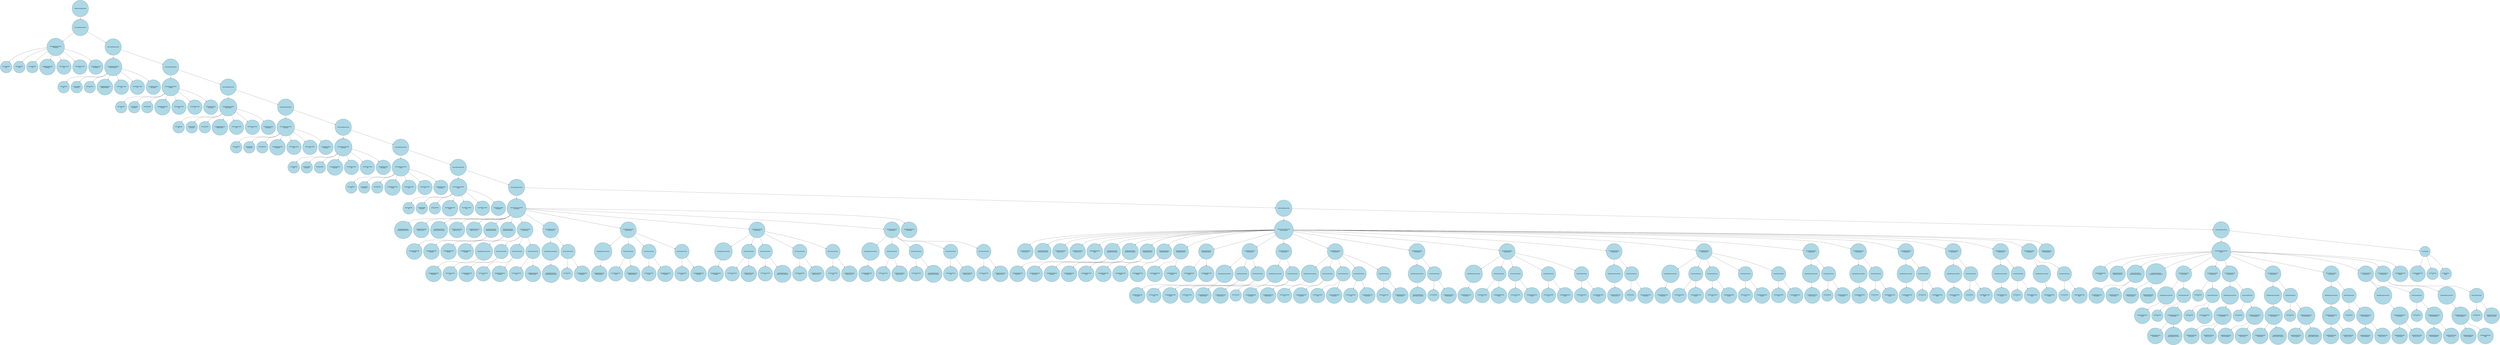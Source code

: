 digraph G {
node [shape=circle, style=filled, fillcolor=lightblue];
  1093292752 [label="DefinitionProgramNode"];
  -1904204523 [label="NetworkDefinitionNode"];
  1093292752 -> -1904204523;
  1580974449 [label="QueueDeclarationNode
ParkingLot"];
  -1904204523 -> 1580974449;
  523445595 [label="IntLiteralNode
300"];
  1580974449 -> 523445595;
  1634508962 [label="IntLiteralNode
100"];
  1580974449 -> 1634508962;
  1674763428 [label="IntLiteralNode
100"];
  1580974449 -> 1674763428;
  -469559445 [label="SingleIdentifierNode
ParkingLot"];
  1580974449 -> -469559445;
  -188139110 [label="NamedMetricNode
mrt"];
  1580974449 -> -188139110;
  -694853066 [label="NamedMetricNode
vrt"];
  1580974449 -> -694853066;
  975861220 [label="NamedMetricNode
throughput"];
  1580974449 -> 975861220;
  2005262408 [label="NetworkDefinitionNode"];
  -1904204523 -> 2005262408;
  356233171 [label="QueueDeclarationNode
BeforeCheckIn"];
  2005262408 -> 356233171;
  1559570995 [label="IntLiteralNode
90"];
  356233171 -> 1559570995;
  -52056958 [label="IntLiteralNode
10222220"];
  356233171 -> -52056958;
  1216153034 [label="IntLiteralNode
2"];
  356233171 -> 1216153034;
  -87835231 [label="SingleIdentifierNode
BeforeCheckIn"];
  356233171 -> -87835231;
  -1112510505 [label="NamedMetricNode
mrt"];
  356233171 -> -1112510505;
  -472058700 [label="NamedMetricNode
vrt"];
  356233171 -> -472058700;
  -95439039 [label="NamedMetricNode
throughput"];
  356233171 -> -95439039;
  1386839556 [label="NetworkDefinitionNode"];
  2005262408 -> 1386839556;
  -1091110150 [label="QueueDeclarationNode
CheckIn"];
  1386839556 -> -1091110150;
  -234310658 [label="IntLiteralNode
20"];
  -1091110150 -> -234310658;
  1416079629 [label="IntLiteralNode
10222220"];
  -1091110150 -> 1416079629;
  1866417490 [label="IntLiteralNode
1"];
  -1091110150 -> 1866417490;
  -820510846 [label="SingleIdentifierNode
CheckIn"];
  -1091110150 -> -820510846;
  1708374269 [label="NamedMetricNode
mrt"];
  -1091110150 -> 1708374269;
  1723134151 [label="NamedMetricNode
vrt"];
  -1091110150 -> 1723134151;
  1267333961 [label="NamedMetricNode
throughput"];
  -1091110150 -> 1267333961;
  1352251184 [label="NetworkDefinitionNode"];
  1386839556 -> 1352251184;
  -1016476896 [label="QueueDeclarationNode
AfterCheckIn"];
  1352251184 -> -1016476896;
  -486056999 [label="IntLiteralNode
90"];
  -1016476896 -> -486056999;
  10618205 [label="IntLiteralNode
10222220"];
  -1016476896 -> 10618205;
  163977994 [label="IntLiteralNode
4"];
  -1016476896 -> 163977994;
  541932368 [label="SingleIdentifierNode
AfterCheckIn"];
  -1016476896 -> 541932368;
  931431869 [label="NamedMetricNode
mrt"];
  -1016476896 -> 931431869;
  166755681 [label="NamedMetricNode
vrt"];
  -1016476896 -> 166755681;
  -798191022 [label="NamedMetricNode
throughput"];
  -1016476896 -> -798191022;
  1227771347 [label="NetworkDefinitionNode"];
  1352251184 -> 1227771347;
  -498880826 [label="QueueDeclarationNode
SecurityA"];
  1227771347 -> -498880826;
  -637200804 [label="IntLiteralNode
120"];
  -498880826 -> -637200804;
  -816917218 [label="IntLiteralNode
10222220"];
  -498880826 -> -816917218;
  -198327464 [label="IntLiteralNode
1"];
  -498880826 -> -198327464;
  -1989818084 [label="SingleIdentifierNode
SecurityA"];
  -498880826 -> -1989818084;
  -1090769612 [label="NamedMetricNode
mrt"];
  -498880826 -> -1090769612;
  -1436019546 [label="NamedMetricNode
vrt"];
  -498880826 -> -1436019546;
  -528682512 [label="NamedMetricNode
throughput"];
  -498880826 -> -528682512;
  2141460819 [label="NetworkDefinitionNode"];
  1227771347 -> 2141460819;
  -1188518544 [label="QueueDeclarationNode
SecurityB"];
  2141460819 -> -1188518544;
  1202381003 [label="IntLiteralNode
240"];
  -1188518544 -> 1202381003;
  -709252551 [label="IntLiteralNode
10222220"];
  -1188518544 -> -709252551;
  -479629726 [label="IntLiteralNode
1"];
  -1188518544 -> -479629726;
  522340870 [label="SingleIdentifierNode
SecurityB"];
  -1188518544 -> 522340870;
  1583548899 [label="NamedMetricNode
mrt"];
  -1188518544 -> 1583548899;
  1039215728 [label="NamedMetricNode
vrt"];
  -1188518544 -> 1039215728;
  1061893766 [label="NamedMetricNode
throughput"];
  -1188518544 -> 1061893766;
  1892163638 [label="NetworkDefinitionNode"];
  2141460819 -> 1892163638;
  -715024990 [label="QueueDeclarationNode
GateA"];
  1892163638 -> -715024990;
  -2098409532 [label="IntLiteralNode
10"];
  -715024990 -> -2098409532;
  -997542042 [label="IntLiteralNode
10222220"];
  -715024990 -> -997542042;
  -257171311 [label="IntLiteralNode
1"];
  -715024990 -> -257171311;
  -179828324 [label="SingleIdentifierNode
GateA"];
  -715024990 -> -179828324;
  1846908253 [label="NamedMetricNode
mrt"];
  -715024990 -> 1846908253;
  -493556097 [label="NamedMetricNode
vrt"];
  -715024990 -> -493556097;
  -185967568 [label="NamedMetricNode
throughput"];
  -715024990 -> -185967568;
  -291206172 [label="NetworkDefinitionNode"];
  1892163638 -> -291206172;
  27379713 [label="QueueDeclarationNode
GateB"];
  -291206172 -> 27379713;
  -1369312634 [label="IntLiteralNode
30"];
  27379713 -> -1369312634;
  164854390 [label="IntLiteralNode
10222220"];
  27379713 -> 164854390;
  -1973498787 [label="IntLiteralNode
1"];
  27379713 -> -1973498787;
  2096003148 [label="SingleIdentifierNode
GateB"];
  27379713 -> 2096003148;
  2026001276 [label="NamedMetricNode
mrt"];
  27379713 -> 2026001276;
  -584385500 [label="NamedMetricNode
vrt"];
  27379713 -> -584385500;
  167356608 [label="NamedMetricNode
throughput"];
  27379713 -> 167356608;
  114349002 [label="NetworkDefinitionNode"];
  -291206172 -> 114349002;
  2037860522 [label="NetworkDeclarationNode
ArrivalArea"];
  114349002 -> 2037860522;
  -582118752 [label="SingleIdentifierNode
main_parking_entrance"];
  2037860522 -> -582118752;
  475749273 [label="SingleIdentifierNode
path_to_sec_b"];
  2037860522 -> 475749273;
  -1252186682 [label="SingleIdentifierNode
path_to_after_check_in"];
  2037860522 -> -1252186682;
  -104402330 [label="SingleIdentifierNode
path_to_sec_a1"];
  2037860522 -> -104402330;
  1800953170 [label="SingleIdentifierNode
path_to_sec_a2"];
  2037860522 -> 1800953170;
  -600334827 [label="InstanceDeclaration
Identifier(CheckInA)"];
  2037860522 -> -600334827;
  356238324 [label="SingleIdentifierNode
CheckIn"];
  -600334827 -> 356238324;
  983248037 [label="SingleIdentifierNode
CheckInA"];
  -600334827 -> 983248037;
  436402077 [label="InstanceDeclaration
Identifier(CheckInB)"];
  2037860522 -> 436402077;
  208104581 [label="SingleIdentifierNode
CheckIn"];
  436402077 -> 208104581;
  298098205 [label="SingleIdentifierNode
CheckInB"];
  436402077 -> 298098205;
  403052521 [label="RouteDefinitionNode
3 destinations"];
  2037860522 -> 403052521;
  -238708963 [label="IdentifierExpressionNode"];
  403052521 -> -238708963;
  362131346 [label="SingleIdentifierNode
ParkingLot"];
  -238708963 -> 362131346;
  -714035318 [label="RouteValuePairNode"];
  403052521 -> -714035318;
  793421316 [label="DoubleLiteralNode
0.49"];
  -714035318 -> 793421316;
  1200662583 [label="SingleIdentifierNode
CheckInA"];
  -714035318 -> 1200662583;
  -593484484 [label="RouteValuePairNode"];
  403052521 -> -593484484;
  568466553 [label="DoubleLiteralNode
0.49"];
  -593484484 -> 568466553;
  -661624181 [label="SingleIdentifierNode
CheckInB"];
  -593484484 -> -661624181;
  29679663 [label="RouteValuePairNode"];
  403052521 -> 29679663;
  -2130506473 [label="DoubleLiteralNode
0.02"];
  29679663 -> -2130506473;
  850955828 [label="SingleIdentifierNode
BeforeCheckIn"];
  29679663 -> 850955828;
  -569370962 [label="RouteDefinitionNode
1 destinations"];
  2037860522 -> -569370962;
  -1967614699 [label="IdentifierExpressionNode"];
  -569370962 -> -1967614699;
  1905686063 [label="SingleIdentifierNode
main_parking_entrance"];
  -1967614699 -> 1905686063;
  -416419581 [label="RouteValuePairNode"];
  -569370962 -> -416419581;
  774697584 [label="IntLiteralNode
1"];
  -416419581 -> 774697584;
  -1750124636 [label="SingleIdentifierNode
ParkingLot"];
  -416419581 -> -1750124636;
  1034278419 [label="RouteDefinitionNode
3 destinations"];
  2037860522 -> 1034278419;
  -949178228 [label="IdentifierExpressionNode"];
  1034278419 -> -949178228;
  1155312701 [label="SingleIdentifierNode
BeforeCheckIn"];
  -949178228 -> 1155312701;
  -1349351950 [label="RouteValuePairNode"];
  1034278419 -> -1349351950;
  602891124 [label="DoubleLiteralNode
0.005"];
  -1349351950 -> 602891124;
  1335434192 [label="SingleIdentifierNode
BeforeCheckIn"];
  -1349351950 -> 1335434192;
  -1618124663 [label="RouteValuePairNode"];
  1034278419 -> -1618124663;
  1438541753 [label="DoubleLiteralNode
0.4975"];
  -1618124663 -> 1438541753;
  -1531948578 [label="SingleIdentifierNode
CheckInA"];
  -1618124663 -> -1531948578;
  -150368747 [label="RouteValuePairNode"];
  1034278419 -> -150368747;
  901367867 [label="DoubleLiteralNode
0.4975"];
  -150368747 -> 901367867;
  1547366241 [label="SingleIdentifierNode
CheckInB"];
  -150368747 -> 1547366241;
  -721174210 [label="RouteDefinitionNode
4 destinations"];
  2037860522 -> -721174210;
  1162185218 [label="IdentifierExpressionNode"];
  -721174210 -> 1162185218;
  -1833837771 [label="SingleIdentifierNode
CheckInA"];
  1162185218 -> -1833837771;
  -948449921 [label="RouteValuePairNode"];
  -721174210 -> -948449921;
  1359232395 [label="DoubleLiteralNode
0.2"];
  -948449921 -> 1359232395;
  -1240007237 [label="SingleIdentifierNode
path_to_sec_b"];
  -948449921 -> -1240007237;
  985740922 [label="RouteValuePairNode"];
  -721174210 -> 985740922;
  1809451109 [label="DoubleLiteralNode
0.1"];
  985740922 -> 1809451109;
  266367727 [label="SingleIdentifierNode
path_to_after_check_in"];
  985740922 -> 266367727;
  -409088090 [label="RouteValuePairNode"];
  -721174210 -> -409088090;
  -590158616 [label="DoubleLiteralNode
0.35"];
  -409088090 -> -590158616;
  -2008674155 [label="SingleIdentifierNode
path_to_sec_a1"];
  -409088090 -> -2008674155;
  -1854825772 [label="RouteValuePairNode"];
  -721174210 -> -1854825772;
  -106796318 [label="DoubleLiteralNode
0.35"];
  -1854825772 -> -106796318;
  -1650448492 [label="SingleIdentifierNode
path_to_sec_a2"];
  -1854825772 -> -1650448492;
  285428410 [label="RouteDefinitionNode
4 destinations"];
  2037860522 -> 285428410;
  -1141731324 [label="IdentifierExpressionNode"];
  285428410 -> -1141731324;
  -1691003437 [label="SingleIdentifierNode
CheckInB"];
  -1141731324 -> -1691003437;
  -1304046279 [label="RouteValuePairNode"];
  285428410 -> -1304046279;
  -427644427 [label="DoubleLiteralNode
0.2"];
  -1304046279 -> -427644427;
  -174466389 [label="SingleIdentifierNode
path_to_sec_b"];
  -1304046279 -> -174466389;
  -1719636446 [label="RouteValuePairNode"];
  285428410 -> -1719636446;
  -1451413564 [label="DoubleLiteralNode
0.1"];
  -1719636446 -> -1451413564;
  -1977371334 [label="SingleIdentifierNode
path_to_after_check_in"];
  -1719636446 -> -1977371334;
  -1524361616 [label="RouteValuePairNode"];
  285428410 -> -1524361616;
  -1297582574 [label="DoubleLiteralNode
0.35"];
  -1524361616 -> -1297582574;
  174813535 [label="SingleIdentifierNode
path_to_sec_a1"];
  -1524361616 -> 174813535;
  -597708931 [label="RouteValuePairNode"];
  285428410 -> -597708931;
  -259914799 [label="DoubleLiteralNode
0.35"];
  -597708931 -> -259914799;
  -1062722743 [label="SingleIdentifierNode
path_to_sec_a2"];
  -597708931 -> -1062722743;
  1500143621 [label="SingleIdentifierNode
ArrivalArea"];
  2037860522 -> 1500143621;
  -1497155971 [label="NetworkDefinitionNode"];
  114349002 -> -1497155971;
  -1215141543 [label="NetworkDeclarationNode
ProcessingArea"];
  -1497155971 -> -1215141543;
  828996188 [label="SingleIdentifierNode
arrival_sec_b"];
  -1215141543 -> 828996188;
  -359095174 [label="SingleIdentifierNode
arrival_after_check_in"];
  -1215141543 -> -359095174;
  -1396383796 [label="SingleIdentifierNode
arrival_sec_a1"];
  -1215141543 -> -1396383796;
  -1759671718 [label="SingleIdentifierNode
arrival_sec_a2"];
  -1215141543 -> -1759671718;
  1955807000 [label="SingleIdentifierNode
flight"];
  -1215141543 -> 1955807000;
  755906507 [label="InstanceDeclaration
Identifier(SecurityA1)"];
  -1215141543 -> 755906507;
  461740769 [label="SingleIdentifierNode
SecurityA"];
  755906507 -> 461740769;
  -1556762717 [label="SingleIdentifierNode
SecurityA1"];
  755906507 -> -1556762717;
  778010950 [label="InstanceDeclaration
Identifier(SecurityA2)"];
  -1215141543 -> 778010950;
  580374537 [label="SingleIdentifierNode
SecurityA"];
  778010950 -> 580374537;
  -560833606 [label="SingleIdentifierNode
SecurityA2"];
  778010950 -> -560833606;
  1974769751 [label="InstanceDeclaration
Identifier(GateA1)"];
  -1215141543 -> 1974769751;
  -438917613 [label="SingleIdentifierNode
GateA"];
  1974769751 -> -438917613;
  -1356808907 [label="SingleIdentifierNode
GateA1"];
  1974769751 -> -1356808907;
  -1526627033 [label="InstanceDeclaration
Identifier(GateA2)"];
  -1215141543 -> -1526627033;
  -383935034 [label="SingleIdentifierNode
GateA"];
  -1526627033 -> -383935034;
  316636590 [label="SingleIdentifierNode
GateA2"];
  -1526627033 -> 316636590;
  -1557311489 [label="InstanceDeclaration
Identifier(GateA3)"];
  -1215141543 -> -1557311489;
  1178709349 [label="SingleIdentifierNode
GateA"];
  -1557311489 -> 1178709349;
  1422598796 [label="SingleIdentifierNode
GateA3"];
  -1557311489 -> 1422598796;
  -1252841875 [label="InstanceDeclaration
Identifier(GateA4)"];
  -1215141543 -> -1252841875;
  -1962780312 [label="SingleIdentifierNode
GateA"];
  -1252841875 -> -1962780312;
  -2068458331 [label="SingleIdentifierNode
GateA4"];
  -1252841875 -> -2068458331;
  -1596657889 [label="RouteDefinitionNode
2 destinations"];
  -1215141543 -> -1596657889;
  -1574701193 [label="IdentifierExpressionNode"];
  -1596657889 -> -1574701193;
  -2091723605 [label="SingleIdentifierNode
SecurityB"];
  -1574701193 -> -2091723605;
  67858799 [label="RouteValuePairNode"];
  -1596657889 -> 67858799;
  692105323 [label="DoubleLiteralNode
0.99"];
  67858799 -> 692105323;
  738896226 [label="SingleIdentifierNode
GateB"];
  67858799 -> 738896226;
  1652440550 [label="RouteValuePairNode"];
  -1596657889 -> 1652440550;
  182094458 [label="DoubleLiteralNode
0.01"];
  1652440550 -> 182094458;
  1471504081 [label="SingleIdentifierNode
AfterCheckIn"];
  1652440550 -> 1471504081;
  90171103 [label="RouteDefinitionNode
1 destinations"];
  -1215141543 -> 90171103;
  1385372677 [label="IdentifierExpressionNode"];
  90171103 -> 1385372677;
  -1703732060 [label="SingleIdentifierNode
arrival_sec_b"];
  1385372677 -> -1703732060;
  -1852716716 [label="RouteValuePairNode"];
  90171103 -> -1852716716;
  -410675995 [label="IntLiteralNode
1"];
  -1852716716 -> -410675995;
  127728937 [label="SingleIdentifierNode
SecurityB"];
  -1852716716 -> 127728937;
  632548332 [label="RouteDefinitionNode
4 destinations"];
  -1215141543 -> 632548332;
  866191263 [label="IdentifierExpressionNode"];
  632548332 -> 866191263;
  631404640 [label="SingleIdentifierNode
AfterCheckIn"];
  866191263 -> 631404640;
  -506291575 [label="RouteValuePairNode"];
  632548332 -> -506291575;
  1417435908 [label="DoubleLiteralNode
0.22"];
  -506291575 -> 1417435908;
  -2062381309 [label="SingleIdentifierNode
SecurityB"];
  -506291575 -> -2062381309;
  396897524 [label="RouteValuePairNode"];
  632548332 -> 396897524;
  957238421 [label="DoubleLiteralNode
0.38"];
  396897524 -> 957238421;
  1074634624 [label="SingleIdentifierNode
SecurityA1"];
  396897524 -> 1074634624;
  -882630433 [label="RouteValuePairNode"];
  632548332 -> -882630433;
  1763544108 [label="DoubleLiteralNode
0.38"];
  -882630433 -> 1763544108;
  36846285 [label="SingleIdentifierNode
SecurityA2"];
  -882630433 -> 36846285;
  -160379403 [label="RouteValuePairNode"];
  632548332 -> -160379403;
  1783308822 [label="DoubleLiteralNode
0.02"];
  -160379403 -> 1783308822;
  2125408551 [label="SingleIdentifierNode
AfterCheckIn"];
  -160379403 -> 2125408551;
  2015257839 [label="RouteDefinitionNode
1 destinations"];
  -1215141543 -> 2015257839;
  498503622 [label="IdentifierExpressionNode"];
  2015257839 -> 498503622;
  1391769072 [label="SingleIdentifierNode
arrival_after_check_in"];
  498503622 -> 1391769072;
  -1627518584 [label="RouteValuePairNode"];
  2015257839 -> -1627518584;
  -767857881 [label="IntLiteralNode
1"];
  -1627518584 -> -767857881;
  1252544171 [label="SingleIdentifierNode
AfterCheckIn"];
  -1627518584 -> 1252544171;
  -1004761641 [label="RouteDefinitionNode
4 destinations"];
  -1215141543 -> -1004761641;
  -1142772753 [label="IdentifierExpressionNode"];
  -1004761641 -> -1142772753;
  -1804682342 [label="SingleIdentifierNode
SecurityA1"];
  -1142772753 -> -1804682342;
  1862492212 [label="RouteValuePairNode"];
  -1004761641 -> 1862492212;
  -1670762416 [label="DoubleLiteralNode
0.25"];
  1862492212 -> -1670762416;
  -1258077207 [label="SingleIdentifierNode
GateA1"];
  1862492212 -> -1258077207;
  697869645 [label="RouteValuePairNode"];
  -1004761641 -> 697869645;
  -163921654 [label="DoubleLiteralNode
0.25"];
  697869645 -> -163921654;
  116362390 [label="SingleIdentifierNode
GateA2"];
  697869645 -> 116362390;
  1466124436 [label="RouteValuePairNode"];
  -1004761641 -> 1466124436;
  -1272741897 [label="DoubleLiteralNode
0.25"];
  1466124436 -> -1272741897;
  1282325800 [label="SingleIdentifierNode
GateA3"];
  1466124436 -> 1282325800;
  -1609094635 [label="RouteValuePairNode"];
  -1004761641 -> -1609094635;
  1978491668 [label="DoubleLiteralNode
0.25"];
  -1609094635 -> 1978491668;
  -896373539 [label="SingleIdentifierNode
GateA4"];
  -1609094635 -> -896373539;
  -2096937273 [label="RouteDefinitionNode
1 destinations"];
  -1215141543 -> -2096937273;
  -1619414130 [label="IdentifierExpressionNode"];
  -2096937273 -> -1619414130;
  357715725 [label="SingleIdentifierNode
arrival_sec_a1"];
  -1619414130 -> 357715725;
  2075725432 [label="RouteValuePairNode"];
  -2096937273 -> 2075725432;
  990332477 [label="IntLiteralNode
1"];
  2075725432 -> 990332477;
  -1669013856 [label="SingleIdentifierNode
SecurityA1"];
  2075725432 -> -1669013856;
  -1817504782 [label="RouteDefinitionNode
4 destinations"];
  -1215141543 -> -1817504782;
  -997329402 [label="IdentifierExpressionNode"];
  -1817504782 -> -997329402;
  -694408590 [label="SingleIdentifierNode
SecurityA2"];
  -997329402 -> -694408590;
  -377646874 [label="RouteValuePairNode"];
  -1817504782 -> -377646874;
  -38897127 [label="DoubleLiteralNode
0.25"];
  -377646874 -> -38897127;
  -1647727706 [label="SingleIdentifierNode
GateA1"];
  -377646874 -> -1647727706;
  1734360457 [label="RouteValuePairNode"];
  -1817504782 -> 1734360457;
  2035349515 [label="DoubleLiteralNode
0.25"];
  1734360457 -> 2035349515;
  1803753103 [label="SingleIdentifierNode
GateA2"];
  1734360457 -> 1803753103;
  -425705912 [label="RouteValuePairNode"];
  -1817504782 -> -425705912;
  212118522 [label="DoubleLiteralNode
0.25"];
  -425705912 -> 212118522;
  -2033421186 [label="SingleIdentifierNode
GateA3"];
  -425705912 -> -2033421186;
  61298530 [label="RouteValuePairNode"];
  -1817504782 -> 61298530;
  629613280 [label="DoubleLiteralNode
0.25"];
  61298530 -> 629613280;
  -1945450988 [label="SingleIdentifierNode
GateA4"];
  61298530 -> -1945450988;
  1332605890 [label="RouteDefinitionNode
1 destinations"];
  -1215141543 -> 1332605890;
  -96946254 [label="IdentifierExpressionNode"];
  1332605890 -> -96946254;
  457430930 [label="SingleIdentifierNode
arrival_sec_a2"];
  -96946254 -> 457430930;
  451209046 [label="RouteValuePairNode"];
  1332605890 -> 451209046;
  813282934 [label="IntLiteralNode
1"];
  451209046 -> 813282934;
  -26799706 [label="SingleIdentifierNode
SecurityA2"];
  451209046 -> -26799706;
  1393429020 [label="RouteDefinitionNode
1 destinations"];
  -1215141543 -> 1393429020;
  -721458076 [label="IdentifierExpressionNode"];
  1393429020 -> -721458076;
  -396881345 [label="SingleIdentifierNode
GateB"];
  -721458076 -> -396881345;
  1527689544 [label="RouteValuePairNode"];
  1393429020 -> 1527689544;
  949945149 [label="IntLiteralNode
1"];
  1527689544 -> 949945149;
  756423585 [label="SingleIdentifierNode
flight"];
  1527689544 -> 756423585;
  139575048 [label="RouteDefinitionNode
1 destinations"];
  -1215141543 -> 139575048;
  1733519029 [label="IdentifierExpressionNode"];
  139575048 -> 1733519029;
  -547406158 [label="SingleIdentifierNode
GateA1"];
  1733519029 -> -547406158;
  -1664861801 [label="RouteValuePairNode"];
  139575048 -> -1664861801;
  1252366669 [label="IntLiteralNode
1"];
  -1664861801 -> 1252366669;
  -212884798 [label="SingleIdentifierNode
flight"];
  -1664861801 -> -212884798;
  1679677537 [label="RouteDefinitionNode
1 destinations"];
  -1215141543 -> 1679677537;
  -121602367 [label="IdentifierExpressionNode"];
  1679677537 -> -121602367;
  -1895119422 [label="SingleIdentifierNode
GateA2"];
  -121602367 -> -1895119422;
  -358512294 [label="RouteValuePairNode"];
  1679677537 -> -358512294;
  500235850 [label="IntLiteralNode
1"];
  -358512294 -> 500235850;
  -487789504 [label="SingleIdentifierNode
flight"];
  -358512294 -> -487789504;
  -1521658054 [label="RouteDefinitionNode
1 destinations"];
  -1215141543 -> -1521658054;
  1622916153 [label="IdentifierExpressionNode"];
  -1521658054 -> 1622916153;
  -149083039 [label="SingleIdentifierNode
GateA3"];
  1622916153 -> -149083039;
  -927594769 [label="RouteValuePairNode"];
  -1521658054 -> -927594769;
  698999127 [label="IntLiteralNode
1"];
  -927594769 -> 698999127;
  -1655841267 [label="SingleIdentifierNode
flight"];
  -927594769 -> -1655841267;
  -1823478530 [label="RouteDefinitionNode
1 destinations"];
  -1215141543 -> -1823478530;
  -547905865 [label="IdentifierExpressionNode"];
  -1823478530 -> -547905865;
  -2043635068 [label="SingleIdentifierNode
GateA4"];
  -547905865 -> -2043635068;
  -406743409 [label="RouteValuePairNode"];
  -1823478530 -> -406743409;
  250790069 [label="IntLiteralNode
1"];
  -406743409 -> 250790069;
  -1807682255 [label="SingleIdentifierNode
flight"];
  -406743409 -> -1807682255;
  -1636945746 [label="SingleIdentifierNode
ProcessingArea"];
  -1215141543 -> -1636945746;
  1914277844 [label="NetworkDefinitionNode"];
  -1497155971 -> 1914277844;
  1357437574 [label="NetworkDeclarationNode
Airport"];
  1914277844 -> 1357437574;
  -871603518 [label="SingleIdentifierNode
arrival"];
  1357437574 -> -871603518;
  -431815764 [label="SingleIdentifierNode
plane_go_zumzum"];
  1357437574 -> -431815764;
  -1966876598 [label="InstanceDeclaration
Identifier(ArrivalArea1)"];
  1357437574 -> -1966876598;
  1482461838 [label="SingleIdentifierNode
ArrivalArea"];
  -1966876598 -> 1482461838;
  1692594163 [label="SingleIdentifierNode
ArrivalArea1"];
  -1966876598 -> 1692594163;
  268787607 [label="InstanceDeclaration
Identifier(ProcessingArea1)"];
  1357437574 -> 268787607;
  -1892457626 [label="SingleIdentifierNode
ProcessingArea"];
  268787607 -> -1892457626;
  -26777058 [label="SingleIdentifierNode
ProcessingArea1"];
  268787607 -> -26777058;
  1259075660 [label="RouteDefinitionNode
1 destinations"];
  1357437574 -> 1259075660;
  -255994526 [label="IdentifierExpressionNode"];
  1259075660 -> -255994526;
  -756167173 [label="SingleIdentifierNode
arrival"];
  -255994526 -> -756167173;
  1609061618 [label="RouteValuePairNode"];
  1259075660 -> 1609061618;
  -1822041278 [label="IntLiteralNode
1"];
  1609061618 -> -1822041278;
  -1601473042 [label="QualifiedIdentifierNode
ArrivalArea1"];
  1609061618 -> -1601473042;
  1649850164 [label="SingleIdentifierNode
ArrivalArea1"];
  -1601473042 -> 1649850164;
  -889104954 [label="SingleIdentifierNode
main_parking_entrance"];
  -1601473042 -> -889104954;
  -950723622 [label="RouteDefinitionNode
1 destinations"];
  1357437574 -> -950723622;
  706472909 [label="IntLiteralNode
10"];
  -950723622 -> 706472909;
  -1943654737 [label="RouteValuePairNode"];
  -950723622 -> -1943654737;
  1582937325 [label="IntLiteralNode
1"];
  -1943654737 -> 1582937325;
  721596578 [label="SingleIdentifierNode
arrival"];
  -1943654737 -> 721596578;
  29284291 [label="RouteDefinitionNode
1 destinations"];
  1357437574 -> 29284291;
  -914571141 [label="IdentifierExpressionNode"];
  29284291 -> -914571141;
  -1783230614 [label="QualifiedIdentifierNode
ArrivalArea1"];
  -914571141 -> -1783230614;
  1855240484 [label="SingleIdentifierNode
ArrivalArea1"];
  -1783230614 -> 1855240484;
  626211800 [label="SingleIdentifierNode
path_to_sec_b"];
  -1783230614 -> 626211800;
  -509997099 [label="RouteValuePairNode"];
  29284291 -> -509997099;
  -1464795981 [label="IntLiteralNode
1"];
  -509997099 -> -1464795981;
  1390009129 [label="QualifiedIdentifierNode
ProcessingArea1"];
  -509997099 -> 1390009129;
  -2019393767 [label="SingleIdentifierNode
ProcessingArea1"];
  1390009129 -> -2019393767;
  1090489606 [label="SingleIdentifierNode
arrival_sec_b"];
  1390009129 -> 1090489606;
  -628694054 [label="RouteDefinitionNode
1 destinations"];
  1357437574 -> -628694054;
  -2029423487 [label="IdentifierExpressionNode"];
  -628694054 -> -2029423487;
  1512500456 [label="QualifiedIdentifierNode
ArrivalArea1"];
  -2029423487 -> 1512500456;
  -1396129009 [label="SingleIdentifierNode
ArrivalArea1"];
  1512500456 -> -1396129009;
  627455828 [label="SingleIdentifierNode
path_to_after_check_in"];
  1512500456 -> 627455828;
  1832375842 [label="RouteValuePairNode"];
  -628694054 -> 1832375842;
  1847810112 [label="IntLiteralNode
1"];
  1832375842 -> 1847810112;
  192327539 [label="QualifiedIdentifierNode
ProcessingArea1"];
  1832375842 -> 192327539;
  1555162541 [label="SingleIdentifierNode
ProcessingArea1"];
  192327539 -> 1555162541;
  375414270 [label="SingleIdentifierNode
arrival_after_check_in"];
  192327539 -> 375414270;
  1612853073 [label="RouteDefinitionNode
1 destinations"];
  1357437574 -> 1612853073;
  1517292790 [label="IdentifierExpressionNode"];
  1612853073 -> 1517292790;
  1287255199 [label="QualifiedIdentifierNode
ArrivalArea1"];
  1517292790 -> 1287255199;
  696042593 [label="SingleIdentifierNode
ArrivalArea1"];
  1287255199 -> 696042593;
  -468996142 [label="SingleIdentifierNode
path_to_sec_a1"];
  1287255199 -> -468996142;
  1492986472 [label="RouteValuePairNode"];
  1612853073 -> 1492986472;
  1644080516 [label="IntLiteralNode
1"];
  1492986472 -> 1644080516;
  -613553978 [label="QualifiedIdentifierNode
ProcessingArea1"];
  1492986472 -> -613553978;
  -1645904367 [label="SingleIdentifierNode
ProcessingArea1"];
  -613553978 -> -1645904367;
  1563710201 [label="SingleIdentifierNode
arrival_sec_a1"];
  -613553978 -> 1563710201;
  -412638103 [label="RouteDefinitionNode
1 destinations"];
  1357437574 -> -412638103;
  -1704591388 [label="IdentifierExpressionNode"];
  -412638103 -> -1704591388;
  -1921752411 [label="QualifiedIdentifierNode
ArrivalArea1"];
  -1704591388 -> -1921752411;
  -1297886995 [label="SingleIdentifierNode
ArrivalArea1"];
  -1921752411 -> -1297886995;
  -882620938 [label="SingleIdentifierNode
path_to_sec_a2"];
  -1921752411 -> -882620938;
  1855843406 [label="RouteValuePairNode"];
  -412638103 -> 1855843406;
  602963906 [label="IntLiteralNode
1"];
  1855843406 -> 602963906;
  1893303934 [label="QualifiedIdentifierNode
ProcessingArea1"];
  1855843406 -> 1893303934;
  -1615652810 [label="SingleIdentifierNode
ProcessingArea1"];
  1893303934 -> -1615652810;
  973588593 [label="SingleIdentifierNode
arrival_sec_a2"];
  1893303934 -> 973588593;
  976876259 [label="RouteDefinitionNode
1 destinations"];
  1357437574 -> 976876259;
  -1838492734 [label="IdentifierExpressionNode"];
  976876259 -> -1838492734;
  2067633887 [label="QualifiedIdentifierNode
ProcessingArea1"];
  -1838492734 -> 2067633887;
  -842229360 [label="SingleIdentifierNode
ProcessingArea1"];
  2067633887 -> -842229360;
  1873008229 [label="SingleIdentifierNode
flight"];
  2067633887 -> 1873008229;
  -1127961729 [label="RouteValuePairNode"];
  976876259 -> -1127961729;
  1517129443 [label="IntLiteralNode
1"];
  -1127961729 -> 1517129443;
  2010825566 [label="SingleIdentifierNode
plane_go_zumzum"];
  -1127961729 -> 2010825566;
  410830389 [label="SingleIdentifierNode
Airport"];
  1357437574 -> 410830389;
  254147724 [label="SimulateNode"];
  1914277844 -> 254147724;
  -1779326193 [label="SingleIdentifierNode
Airport"];
  254147724 -> -1779326193;
  1607557105 [label="IntLiteralNode
5"];
  254147724 -> 1607557105;
  -176048891 [label="IntLiteralNode
86400"];
  254147724 -> -176048891;
}
